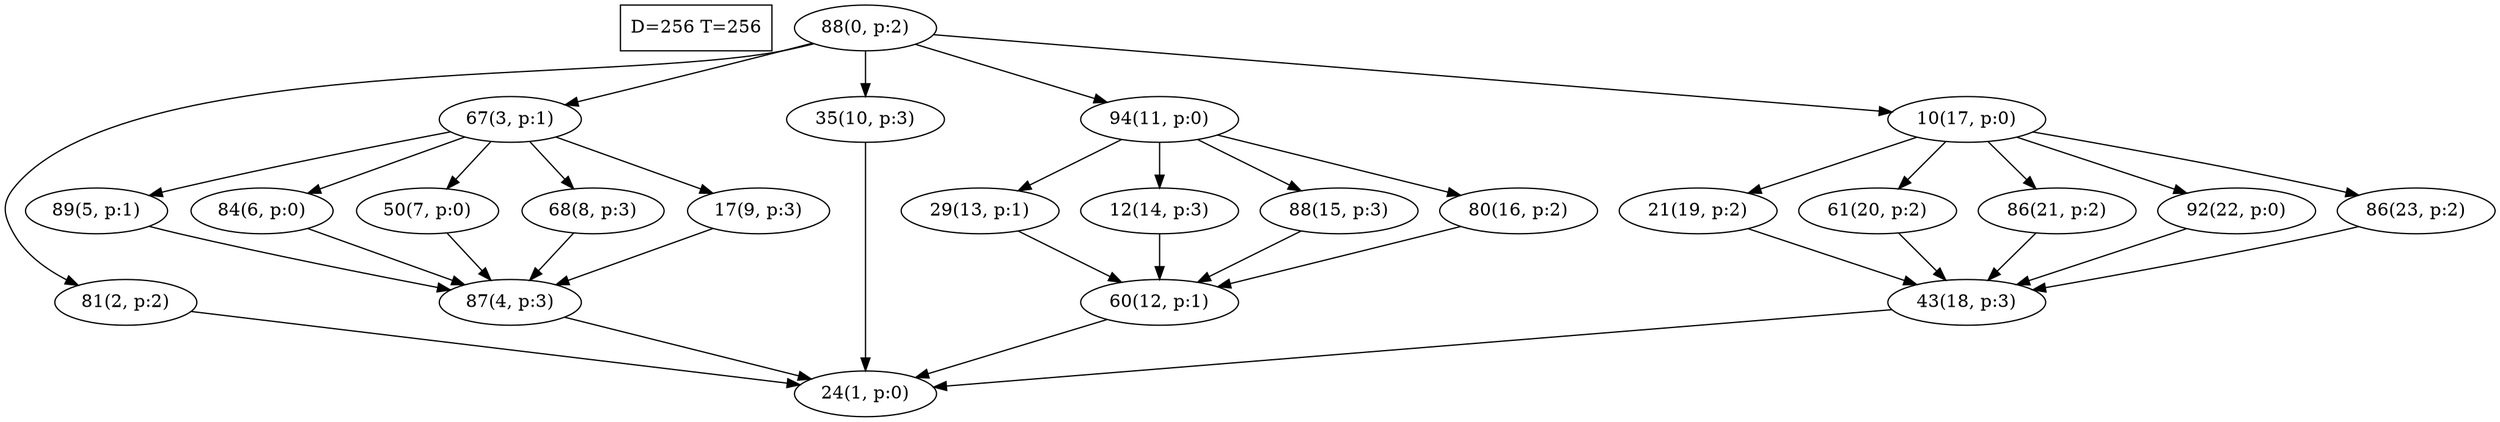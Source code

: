 digraph Task {
i [shape=box, label="D=256 T=256"]; 
0 [label="88(0, p:2)"];
1 [label="24(1, p:0)"];
2 [label="81(2, p:2)"];
3 [label="67(3, p:1)"];
4 [label="87(4, p:3)"];
5 [label="89(5, p:1)"];
6 [label="84(6, p:0)"];
7 [label="50(7, p:0)"];
8 [label="68(8, p:3)"];
9 [label="17(9, p:3)"];
10 [label="35(10, p:3)"];
11 [label="94(11, p:0)"];
12 [label="60(12, p:1)"];
13 [label="29(13, p:1)"];
14 [label="12(14, p:3)"];
15 [label="88(15, p:3)"];
16 [label="80(16, p:2)"];
17 [label="10(17, p:0)"];
18 [label="43(18, p:3)"];
19 [label="21(19, p:2)"];
20 [label="61(20, p:2)"];
21 [label="86(21, p:2)"];
22 [label="92(22, p:0)"];
23 [label="86(23, p:2)"];
0 -> 2;
0 -> 3;
0 -> 10;
0 -> 11;
0 -> 17;
2 -> 1;
3 -> 5;
3 -> 6;
3 -> 7;
3 -> 8;
3 -> 9;
4 -> 1;
5 -> 4;
6 -> 4;
7 -> 4;
8 -> 4;
9 -> 4;
10 -> 1;
11 -> 13;
11 -> 14;
11 -> 15;
11 -> 16;
12 -> 1;
13 -> 12;
14 -> 12;
15 -> 12;
16 -> 12;
17 -> 19;
17 -> 20;
17 -> 21;
17 -> 22;
17 -> 23;
18 -> 1;
19 -> 18;
20 -> 18;
21 -> 18;
22 -> 18;
23 -> 18;
}